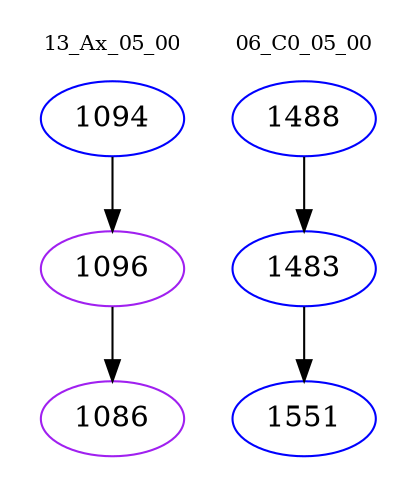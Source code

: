 digraph{
subgraph cluster_0 {
color = white
label = "13_Ax_05_00";
fontsize=10;
T0_1094 [label="1094", color="blue"]
T0_1094 -> T0_1096 [color="black"]
T0_1096 [label="1096", color="purple"]
T0_1096 -> T0_1086 [color="black"]
T0_1086 [label="1086", color="purple"]
}
subgraph cluster_1 {
color = white
label = "06_C0_05_00";
fontsize=10;
T1_1488 [label="1488", color="blue"]
T1_1488 -> T1_1483 [color="black"]
T1_1483 [label="1483", color="blue"]
T1_1483 -> T1_1551 [color="black"]
T1_1551 [label="1551", color="blue"]
}
}
